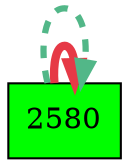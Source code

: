 digraph G{
rankdir=LR;
2580 [style=filled, shape=box, fillcolor="#00fe00", label="2580"];
2580 -> 2580 [color="#e63946",penwidth=4.00];
2580 -> 2580 [color="#52b788",style=dashed,penwidth=3.00];
}